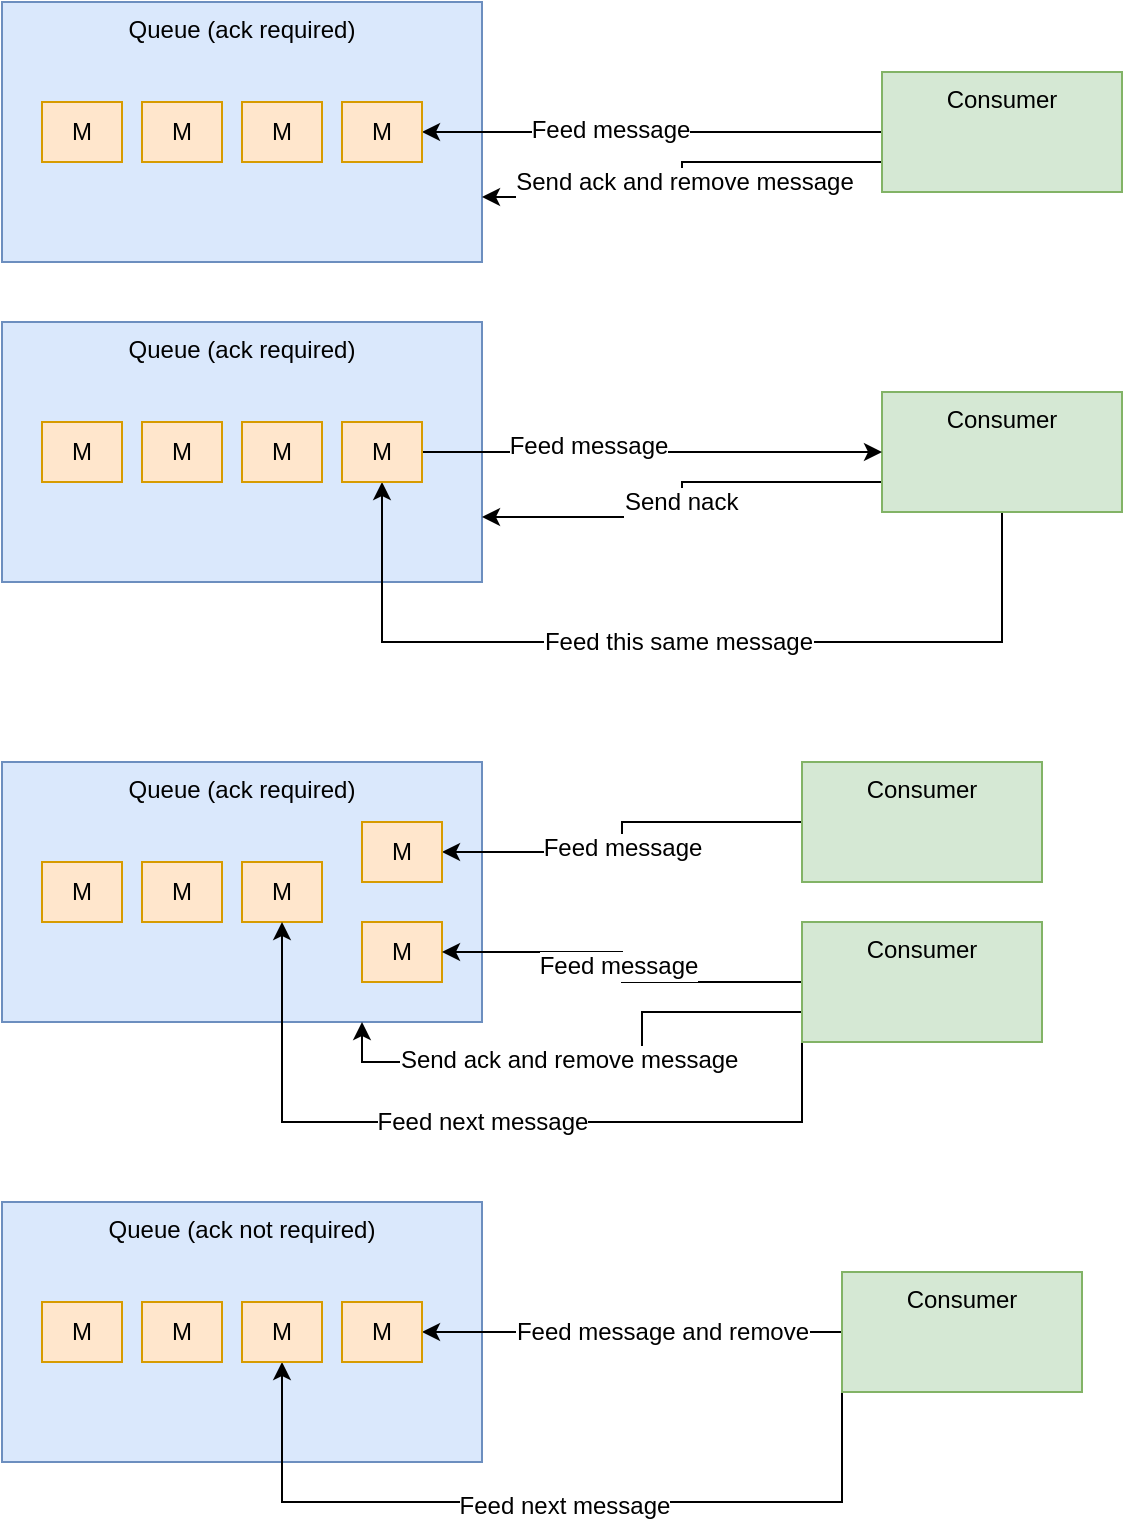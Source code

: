 <mxfile version="13.9.7" type="device"><diagram id="5FkTMjc-aPxwOxmciuyk" name="Page-1"><mxGraphModel dx="1426" dy="1521" grid="1" gridSize="10" guides="1" tooltips="1" connect="1" arrows="1" fold="1" page="1" pageScale="1" pageWidth="600" pageHeight="750" math="0" shadow="0"><root><mxCell id="0"/><mxCell id="1" parent="0"/><mxCell id="WQiRzFokxwLg9mClhbha-1" value="Queue (ack required)" style="rounded=0;whiteSpace=wrap;html=1;verticalAlign=top;fillColor=#dae8fc;strokeColor=#6c8ebf;" vertex="1" parent="1"><mxGeometry x="20" y="120" width="240" height="130" as="geometry"/></mxCell><mxCell id="WQiRzFokxwLg9mClhbha-41" style="edgeStyle=orthogonalEdgeStyle;rounded=0;orthogonalLoop=1;jettySize=auto;html=1;exitX=0;exitY=0.5;exitDx=0;exitDy=0;" edge="1" parent="1" source="WQiRzFokxwLg9mClhbha-2" target="WQiRzFokxwLg9mClhbha-8"><mxGeometry relative="1" as="geometry"/></mxCell><mxCell id="WQiRzFokxwLg9mClhbha-43" value="&lt;font style=&quot;font-size: 12px&quot;&gt;Feed message&lt;/font&gt;" style="edgeLabel;html=1;align=center;verticalAlign=middle;resizable=0;points=[];" vertex="1" connectable="0" parent="WQiRzFokxwLg9mClhbha-41"><mxGeometry x="0.056" relative="1" as="geometry"><mxPoint as="offset"/></mxGeometry></mxCell><mxCell id="WQiRzFokxwLg9mClhbha-2" value="Consumer" style="rounded=0;whiteSpace=wrap;html=1;verticalAlign=top;fillColor=#d5e8d4;strokeColor=#82b366;" vertex="1" parent="1"><mxGeometry x="420" y="120" width="120" height="60" as="geometry"/></mxCell><mxCell id="WQiRzFokxwLg9mClhbha-5" value="M" style="rounded=0;whiteSpace=wrap;html=1;fillColor=#ffe6cc;strokeColor=#d79b00;" vertex="1" parent="1"><mxGeometry x="90" y="170" width="40" height="30" as="geometry"/></mxCell><mxCell id="WQiRzFokxwLg9mClhbha-6" value="M" style="rounded=0;whiteSpace=wrap;html=1;fillColor=#ffe6cc;strokeColor=#d79b00;" vertex="1" parent="1"><mxGeometry x="140" y="170" width="40" height="30" as="geometry"/></mxCell><mxCell id="WQiRzFokxwLg9mClhbha-7" value="M" style="rounded=0;whiteSpace=wrap;html=1;fillColor=#ffe6cc;strokeColor=#d79b00;" vertex="1" parent="1"><mxGeometry x="200" y="200" width="40" height="30" as="geometry"/></mxCell><mxCell id="WQiRzFokxwLg9mClhbha-8" value="M" style="rounded=0;whiteSpace=wrap;html=1;fillColor=#ffe6cc;strokeColor=#d79b00;" vertex="1" parent="1"><mxGeometry x="200" y="150" width="40" height="30" as="geometry"/></mxCell><mxCell id="WQiRzFokxwLg9mClhbha-42" style="edgeStyle=orthogonalEdgeStyle;rounded=0;orthogonalLoop=1;jettySize=auto;html=1;exitX=0;exitY=0.5;exitDx=0;exitDy=0;" edge="1" parent="1" source="WQiRzFokxwLg9mClhbha-10" target="WQiRzFokxwLg9mClhbha-7"><mxGeometry relative="1" as="geometry"/></mxCell><mxCell id="WQiRzFokxwLg9mClhbha-44" value="&lt;font style=&quot;font-size: 12px&quot;&gt;Feed message&lt;/font&gt;" style="edgeLabel;html=1;align=center;verticalAlign=middle;resizable=0;points=[];" vertex="1" connectable="0" parent="WQiRzFokxwLg9mClhbha-42"><mxGeometry x="0.005" y="2" relative="1" as="geometry"><mxPoint as="offset"/></mxGeometry></mxCell><mxCell id="WQiRzFokxwLg9mClhbha-45" style="edgeStyle=orthogonalEdgeStyle;rounded=0;orthogonalLoop=1;jettySize=auto;html=1;exitX=0;exitY=0.75;exitDx=0;exitDy=0;entryX=0.75;entryY=1;entryDx=0;entryDy=0;" edge="1" parent="1" source="WQiRzFokxwLg9mClhbha-10" target="WQiRzFokxwLg9mClhbha-1"><mxGeometry relative="1" as="geometry"/></mxCell><mxCell id="WQiRzFokxwLg9mClhbha-46" value="&lt;font style=&quot;font-size: 12px&quot;&gt;Send ack and remove message&amp;nbsp;&lt;br&gt;&lt;/font&gt;" style="edgeLabel;html=1;align=center;verticalAlign=middle;resizable=0;points=[];" vertex="1" connectable="0" parent="WQiRzFokxwLg9mClhbha-45"><mxGeometry x="0.057" y="-1" relative="1" as="geometry"><mxPoint as="offset"/></mxGeometry></mxCell><mxCell id="WQiRzFokxwLg9mClhbha-51" value="&lt;font style=&quot;font-size: 12px&quot;&gt;Feed next message&lt;/font&gt;" style="edgeStyle=orthogonalEdgeStyle;rounded=0;orthogonalLoop=1;jettySize=auto;html=1;exitX=0;exitY=1;exitDx=0;exitDy=0;entryX=0.5;entryY=1;entryDx=0;entryDy=0;" edge="1" parent="1" source="WQiRzFokxwLg9mClhbha-10" target="WQiRzFokxwLg9mClhbha-6"><mxGeometry relative="1" as="geometry"><Array as="points"><mxPoint x="420" y="300"/><mxPoint x="160" y="300"/></Array></mxGeometry></mxCell><mxCell id="WQiRzFokxwLg9mClhbha-10" value="Consumer" style="rounded=0;whiteSpace=wrap;html=1;verticalAlign=top;fillColor=#d5e8d4;strokeColor=#82b366;" vertex="1" parent="1"><mxGeometry x="420" y="200" width="120" height="60" as="geometry"/></mxCell><mxCell id="WQiRzFokxwLg9mClhbha-12" value="M" style="rounded=0;whiteSpace=wrap;html=1;fillColor=#ffe6cc;strokeColor=#d79b00;" vertex="1" parent="1"><mxGeometry x="40" y="170" width="40" height="30" as="geometry"/></mxCell><mxCell id="WQiRzFokxwLg9mClhbha-15" value="Queue (ack required)" style="rounded=0;whiteSpace=wrap;html=1;verticalAlign=top;fillColor=#dae8fc;strokeColor=#6c8ebf;" vertex="1" parent="1"><mxGeometry x="20" y="-260" width="240" height="130" as="geometry"/></mxCell><mxCell id="WQiRzFokxwLg9mClhbha-27" style="edgeStyle=orthogonalEdgeStyle;rounded=0;orthogonalLoop=1;jettySize=auto;html=1;exitX=0;exitY=0.75;exitDx=0;exitDy=0;entryX=1;entryY=0.75;entryDx=0;entryDy=0;" edge="1" parent="1" source="WQiRzFokxwLg9mClhbha-17" target="WQiRzFokxwLg9mClhbha-15"><mxGeometry relative="1" as="geometry"/></mxCell><mxCell id="WQiRzFokxwLg9mClhbha-28" value="&lt;font style=&quot;font-size: 12px&quot;&gt;Send ack and remove message&lt;/font&gt;" style="edgeLabel;html=1;align=center;verticalAlign=middle;resizable=0;points=[];" vertex="1" connectable="0" parent="WQiRzFokxwLg9mClhbha-27"><mxGeometry x="0.402" y="3" relative="1" as="geometry"><mxPoint x="35.5" y="-10.5" as="offset"/></mxGeometry></mxCell><mxCell id="WQiRzFokxwLg9mClhbha-39" style="edgeStyle=orthogonalEdgeStyle;rounded=0;orthogonalLoop=1;jettySize=auto;html=1;exitX=0;exitY=0.5;exitDx=0;exitDy=0;" edge="1" parent="1" source="WQiRzFokxwLg9mClhbha-17" target="WQiRzFokxwLg9mClhbha-21"><mxGeometry relative="1" as="geometry"/></mxCell><mxCell id="WQiRzFokxwLg9mClhbha-40" value="&lt;font style=&quot;font-size: 12px&quot;&gt;Feed message&lt;/font&gt;" style="edgeLabel;html=1;align=center;verticalAlign=middle;resizable=0;points=[];" vertex="1" connectable="0" parent="WQiRzFokxwLg9mClhbha-39"><mxGeometry x="0.183" y="-1" relative="1" as="geometry"><mxPoint as="offset"/></mxGeometry></mxCell><mxCell id="WQiRzFokxwLg9mClhbha-17" value="Consumer" style="rounded=0;whiteSpace=wrap;html=1;verticalAlign=top;fillColor=#d5e8d4;strokeColor=#82b366;" vertex="1" parent="1"><mxGeometry x="460" y="-225" width="120" height="60" as="geometry"/></mxCell><mxCell id="WQiRzFokxwLg9mClhbha-18" value="M" style="rounded=0;whiteSpace=wrap;html=1;fillColor=#ffe6cc;strokeColor=#d79b00;" vertex="1" parent="1"><mxGeometry x="90" y="-210" width="40" height="30" as="geometry"/></mxCell><mxCell id="WQiRzFokxwLg9mClhbha-19" value="M" style="rounded=0;whiteSpace=wrap;html=1;fillColor=#ffe6cc;strokeColor=#d79b00;" vertex="1" parent="1"><mxGeometry x="140" y="-210" width="40" height="30" as="geometry"/></mxCell><mxCell id="WQiRzFokxwLg9mClhbha-21" value="M" style="rounded=0;whiteSpace=wrap;html=1;fillColor=#ffe6cc;strokeColor=#d79b00;" vertex="1" parent="1"><mxGeometry x="190" y="-210" width="40" height="30" as="geometry"/></mxCell><mxCell id="WQiRzFokxwLg9mClhbha-22" value="M" style="rounded=0;whiteSpace=wrap;html=1;fillColor=#ffe6cc;strokeColor=#d79b00;" vertex="1" parent="1"><mxGeometry x="40" y="-210" width="40" height="30" as="geometry"/></mxCell><mxCell id="WQiRzFokxwLg9mClhbha-29" value="Queue (ack not required)" style="rounded=0;whiteSpace=wrap;html=1;verticalAlign=top;fillColor=#dae8fc;strokeColor=#6c8ebf;" vertex="1" parent="1"><mxGeometry x="20" y="340" width="240" height="130" as="geometry"/></mxCell><mxCell id="WQiRzFokxwLg9mClhbha-47" style="edgeStyle=orthogonalEdgeStyle;rounded=0;orthogonalLoop=1;jettySize=auto;html=1;exitX=0;exitY=0.5;exitDx=0;exitDy=0;" edge="1" parent="1" source="WQiRzFokxwLg9mClhbha-32" target="WQiRzFokxwLg9mClhbha-37"><mxGeometry relative="1" as="geometry"/></mxCell><mxCell id="WQiRzFokxwLg9mClhbha-48" value="&lt;font style=&quot;font-size: 12px&quot;&gt;Feed message and remove&lt;/font&gt;" style="edgeLabel;html=1;align=center;verticalAlign=middle;resizable=0;points=[];" vertex="1" connectable="0" parent="WQiRzFokxwLg9mClhbha-47"><mxGeometry x="0.25" y="-1" relative="1" as="geometry"><mxPoint x="41" y="1" as="offset"/></mxGeometry></mxCell><mxCell id="WQiRzFokxwLg9mClhbha-49" style="edgeStyle=orthogonalEdgeStyle;rounded=0;orthogonalLoop=1;jettySize=auto;html=1;exitX=0;exitY=0.75;exitDx=0;exitDy=0;entryX=0.5;entryY=1;entryDx=0;entryDy=0;" edge="1" parent="1" source="WQiRzFokxwLg9mClhbha-32" target="WQiRzFokxwLg9mClhbha-34"><mxGeometry relative="1" as="geometry"><Array as="points"><mxPoint x="440" y="490"/><mxPoint x="160" y="490"/></Array></mxGeometry></mxCell><mxCell id="WQiRzFokxwLg9mClhbha-50" value="&lt;font style=&quot;font-size: 12px&quot;&gt;Feed next message&lt;/font&gt;" style="edgeLabel;html=1;align=center;verticalAlign=middle;resizable=0;points=[];" vertex="1" connectable="0" parent="WQiRzFokxwLg9mClhbha-49"><mxGeometry x="0.279" y="2" relative="1" as="geometry"><mxPoint x="59" as="offset"/></mxGeometry></mxCell><mxCell id="WQiRzFokxwLg9mClhbha-32" value="Consumer" style="rounded=0;whiteSpace=wrap;html=1;verticalAlign=top;fillColor=#d5e8d4;strokeColor=#82b366;" vertex="1" parent="1"><mxGeometry x="440" y="375" width="120" height="60" as="geometry"/></mxCell><mxCell id="WQiRzFokxwLg9mClhbha-33" value="M" style="rounded=0;whiteSpace=wrap;html=1;fillColor=#ffe6cc;strokeColor=#d79b00;" vertex="1" parent="1"><mxGeometry x="90" y="390" width="40" height="30" as="geometry"/></mxCell><mxCell id="WQiRzFokxwLg9mClhbha-34" value="M" style="rounded=0;whiteSpace=wrap;html=1;fillColor=#ffe6cc;strokeColor=#d79b00;" vertex="1" parent="1"><mxGeometry x="140" y="390" width="40" height="30" as="geometry"/></mxCell><mxCell id="WQiRzFokxwLg9mClhbha-37" value="M" style="rounded=0;whiteSpace=wrap;html=1;fillColor=#ffe6cc;strokeColor=#d79b00;" vertex="1" parent="1"><mxGeometry x="190" y="390" width="40" height="30" as="geometry"/></mxCell><mxCell id="WQiRzFokxwLg9mClhbha-38" value="M" style="rounded=0;whiteSpace=wrap;html=1;fillColor=#ffe6cc;strokeColor=#d79b00;" vertex="1" parent="1"><mxGeometry x="40" y="390" width="40" height="30" as="geometry"/></mxCell><mxCell id="WQiRzFokxwLg9mClhbha-52" value="Queue (ack required)" style="rounded=0;whiteSpace=wrap;html=1;verticalAlign=top;fillColor=#dae8fc;strokeColor=#6c8ebf;" vertex="1" parent="1"><mxGeometry x="20" y="-100" width="240" height="130" as="geometry"/></mxCell><mxCell id="WQiRzFokxwLg9mClhbha-53" style="edgeStyle=orthogonalEdgeStyle;rounded=0;orthogonalLoop=1;jettySize=auto;html=1;exitX=0;exitY=0.75;exitDx=0;exitDy=0;entryX=1;entryY=0.75;entryDx=0;entryDy=0;" edge="1" source="WQiRzFokxwLg9mClhbha-55" target="WQiRzFokxwLg9mClhbha-52" parent="1"><mxGeometry relative="1" as="geometry"/></mxCell><mxCell id="WQiRzFokxwLg9mClhbha-54" value="&lt;font style=&quot;font-size: 12px&quot;&gt;Send nack&amp;nbsp;&lt;/font&gt;" style="edgeLabel;html=1;align=center;verticalAlign=middle;resizable=0;points=[];" vertex="1" connectable="0" parent="WQiRzFokxwLg9mClhbha-53"><mxGeometry x="0.402" y="3" relative="1" as="geometry"><mxPoint x="35.5" y="-10.5" as="offset"/></mxGeometry></mxCell><mxCell id="WQiRzFokxwLg9mClhbha-63" value="&lt;span style=&quot;font-size: 12px&quot;&gt;Feed this same message&lt;/span&gt;" style="edgeStyle=orthogonalEdgeStyle;rounded=0;orthogonalLoop=1;jettySize=auto;html=1;exitX=0.5;exitY=1;exitDx=0;exitDy=0;entryX=0.5;entryY=1;entryDx=0;entryDy=0;" edge="1" parent="1" source="WQiRzFokxwLg9mClhbha-55" target="WQiRzFokxwLg9mClhbha-60"><mxGeometry relative="1" as="geometry"><Array as="points"><mxPoint x="520" y="60"/><mxPoint x="210" y="60"/></Array></mxGeometry></mxCell><mxCell id="WQiRzFokxwLg9mClhbha-55" value="Consumer" style="rounded=0;whiteSpace=wrap;html=1;verticalAlign=top;fillColor=#d5e8d4;strokeColor=#82b366;" vertex="1" parent="1"><mxGeometry x="460" y="-65" width="120" height="60" as="geometry"/></mxCell><mxCell id="WQiRzFokxwLg9mClhbha-56" value="M" style="rounded=0;whiteSpace=wrap;html=1;fillColor=#ffe6cc;strokeColor=#d79b00;" vertex="1" parent="1"><mxGeometry x="90" y="-50" width="40" height="30" as="geometry"/></mxCell><mxCell id="WQiRzFokxwLg9mClhbha-57" value="M" style="rounded=0;whiteSpace=wrap;html=1;fillColor=#ffe6cc;strokeColor=#d79b00;" vertex="1" parent="1"><mxGeometry x="140" y="-50" width="40" height="30" as="geometry"/></mxCell><mxCell id="WQiRzFokxwLg9mClhbha-58" style="edgeStyle=orthogonalEdgeStyle;rounded=0;orthogonalLoop=1;jettySize=auto;html=1;exitX=1;exitY=0.5;exitDx=0;exitDy=0;" edge="1" source="WQiRzFokxwLg9mClhbha-60" target="WQiRzFokxwLg9mClhbha-55" parent="1"><mxGeometry relative="1" as="geometry"/></mxCell><mxCell id="WQiRzFokxwLg9mClhbha-59" value="&lt;font style=&quot;font-size: 12px&quot;&gt;Feed message&lt;/font&gt;" style="edgeLabel;html=1;align=center;verticalAlign=middle;resizable=0;points=[];" vertex="1" connectable="0" parent="WQiRzFokxwLg9mClhbha-58"><mxGeometry x="-0.282" y="3" relative="1" as="geometry"><mxPoint as="offset"/></mxGeometry></mxCell><mxCell id="WQiRzFokxwLg9mClhbha-60" value="M" style="rounded=0;whiteSpace=wrap;html=1;fillColor=#ffe6cc;strokeColor=#d79b00;" vertex="1" parent="1"><mxGeometry x="190" y="-50" width="40" height="30" as="geometry"/></mxCell><mxCell id="WQiRzFokxwLg9mClhbha-61" value="M" style="rounded=0;whiteSpace=wrap;html=1;fillColor=#ffe6cc;strokeColor=#d79b00;" vertex="1" parent="1"><mxGeometry x="40" y="-50" width="40" height="30" as="geometry"/></mxCell></root></mxGraphModel></diagram></mxfile>